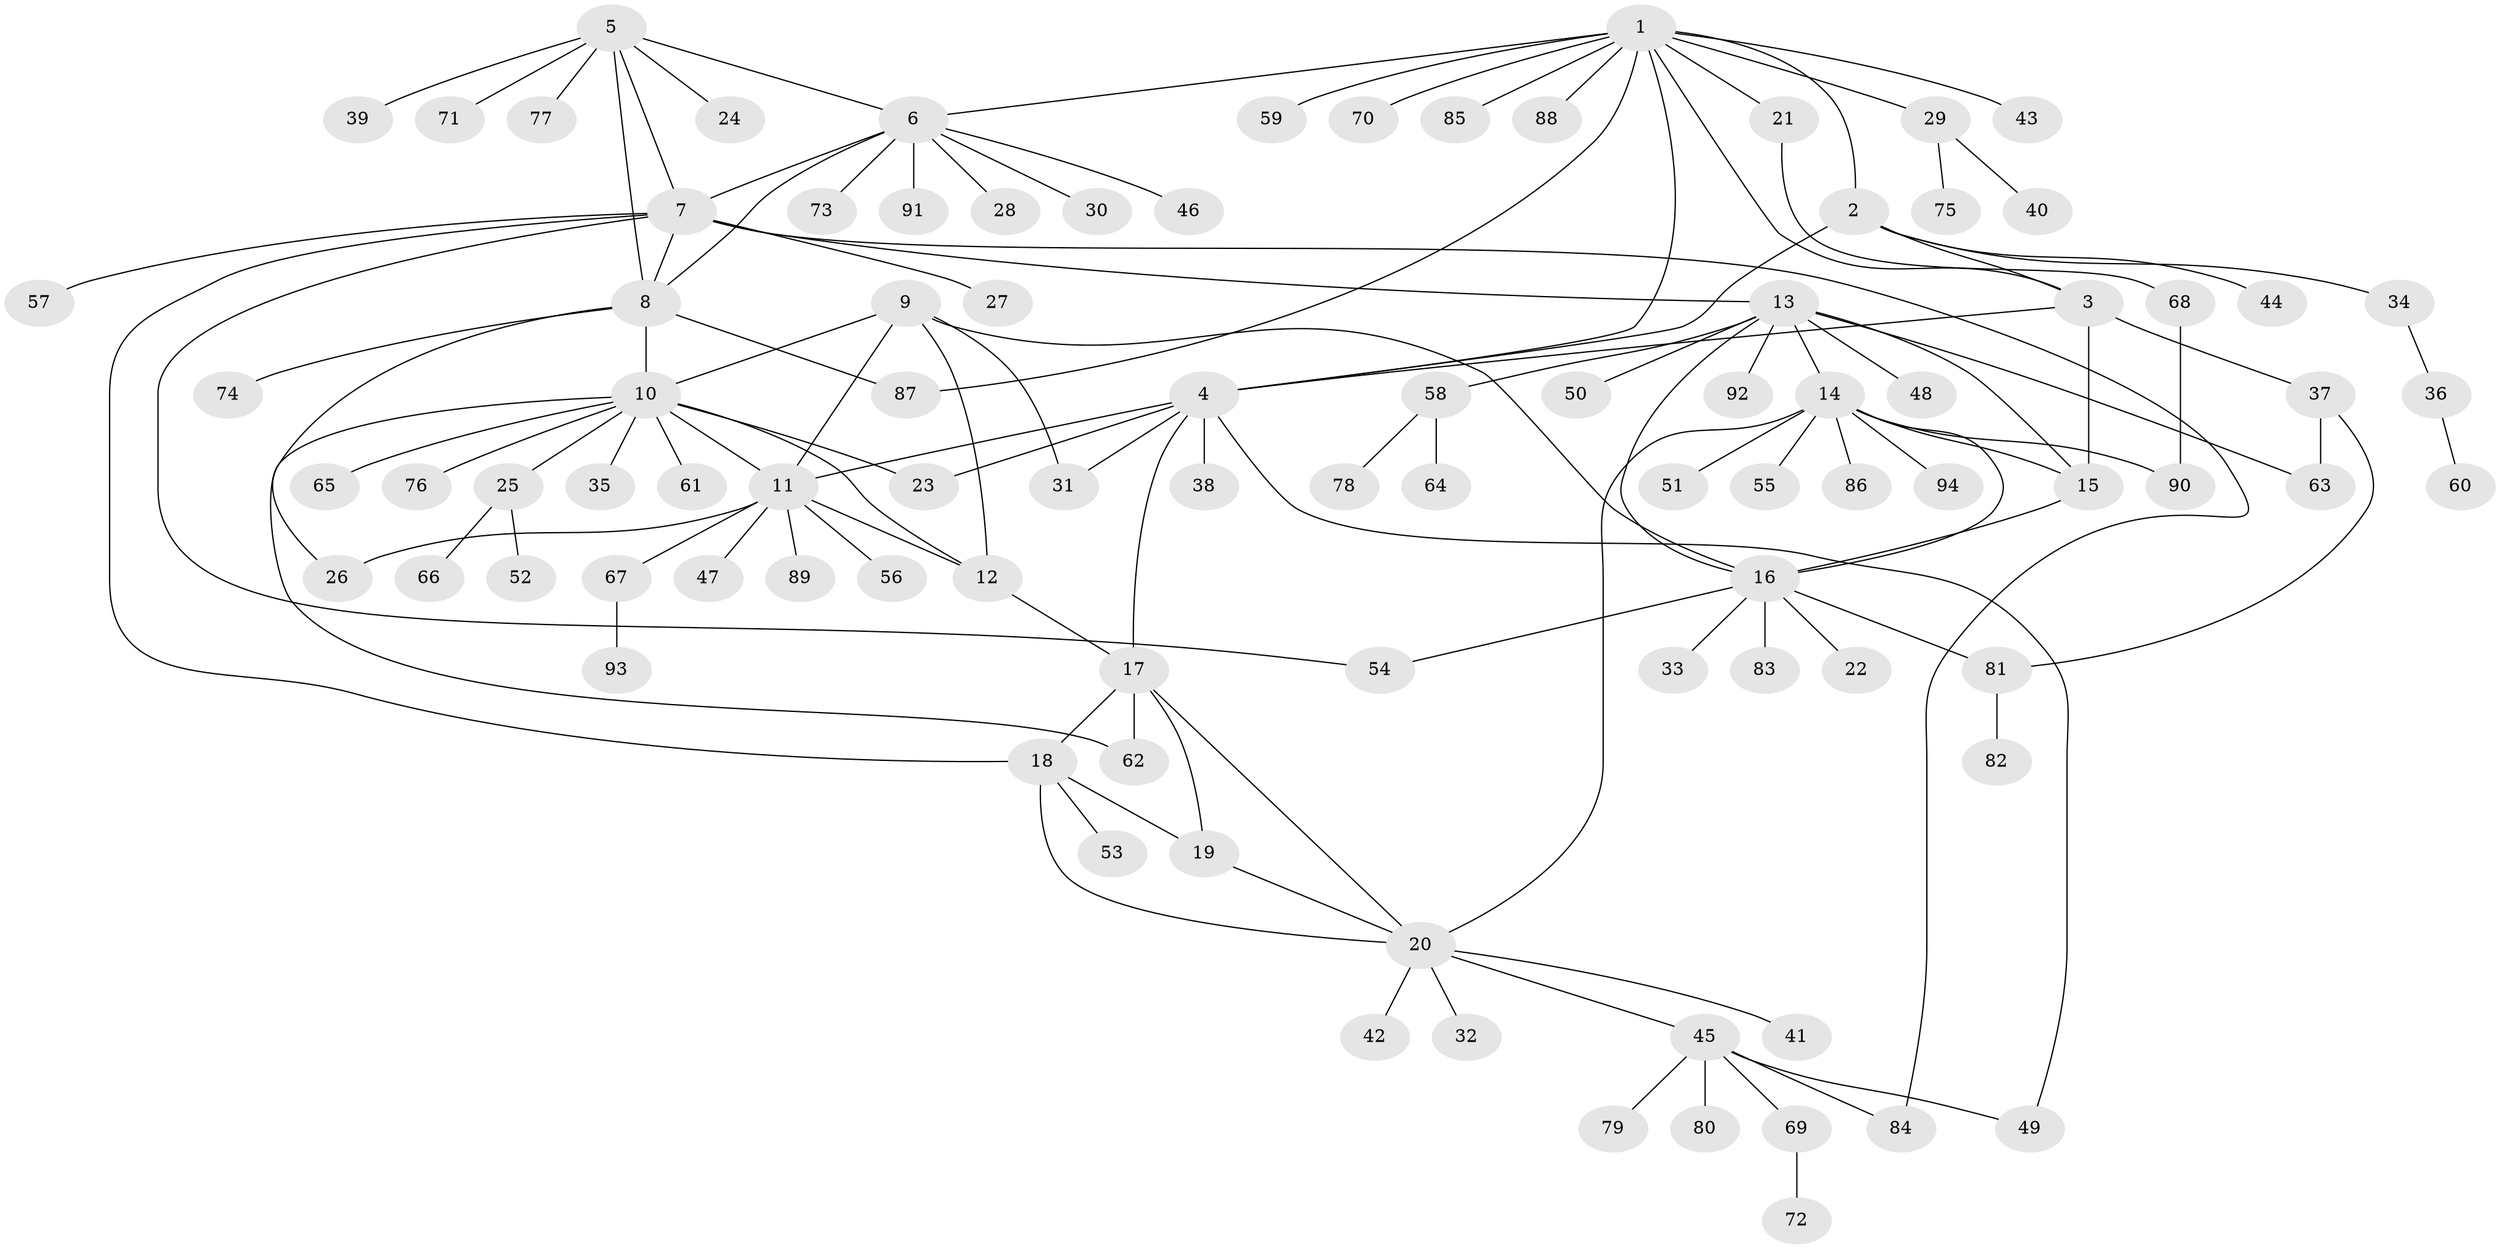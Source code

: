 // Generated by graph-tools (version 1.1) at 2025/37/03/09/25 02:37:18]
// undirected, 94 vertices, 125 edges
graph export_dot {
graph [start="1"]
  node [color=gray90,style=filled];
  1;
  2;
  3;
  4;
  5;
  6;
  7;
  8;
  9;
  10;
  11;
  12;
  13;
  14;
  15;
  16;
  17;
  18;
  19;
  20;
  21;
  22;
  23;
  24;
  25;
  26;
  27;
  28;
  29;
  30;
  31;
  32;
  33;
  34;
  35;
  36;
  37;
  38;
  39;
  40;
  41;
  42;
  43;
  44;
  45;
  46;
  47;
  48;
  49;
  50;
  51;
  52;
  53;
  54;
  55;
  56;
  57;
  58;
  59;
  60;
  61;
  62;
  63;
  64;
  65;
  66;
  67;
  68;
  69;
  70;
  71;
  72;
  73;
  74;
  75;
  76;
  77;
  78;
  79;
  80;
  81;
  82;
  83;
  84;
  85;
  86;
  87;
  88;
  89;
  90;
  91;
  92;
  93;
  94;
  1 -- 2;
  1 -- 3;
  1 -- 4;
  1 -- 6;
  1 -- 21;
  1 -- 29;
  1 -- 43;
  1 -- 59;
  1 -- 70;
  1 -- 85;
  1 -- 87;
  1 -- 88;
  2 -- 3;
  2 -- 4;
  2 -- 34;
  2 -- 44;
  3 -- 4;
  3 -- 15;
  3 -- 37;
  4 -- 11;
  4 -- 17;
  4 -- 23;
  4 -- 31;
  4 -- 38;
  4 -- 49;
  5 -- 6;
  5 -- 7;
  5 -- 8;
  5 -- 24;
  5 -- 39;
  5 -- 71;
  5 -- 77;
  6 -- 7;
  6 -- 8;
  6 -- 28;
  6 -- 30;
  6 -- 46;
  6 -- 73;
  6 -- 91;
  7 -- 8;
  7 -- 13;
  7 -- 18;
  7 -- 27;
  7 -- 54;
  7 -- 57;
  7 -- 84;
  8 -- 10;
  8 -- 26;
  8 -- 74;
  8 -- 87;
  9 -- 10;
  9 -- 11;
  9 -- 12;
  9 -- 16;
  9 -- 31;
  10 -- 11;
  10 -- 12;
  10 -- 23;
  10 -- 25;
  10 -- 35;
  10 -- 61;
  10 -- 62;
  10 -- 65;
  10 -- 76;
  11 -- 12;
  11 -- 26;
  11 -- 47;
  11 -- 56;
  11 -- 67;
  11 -- 89;
  12 -- 17;
  13 -- 14;
  13 -- 15;
  13 -- 16;
  13 -- 48;
  13 -- 50;
  13 -- 58;
  13 -- 63;
  13 -- 92;
  14 -- 15;
  14 -- 16;
  14 -- 20;
  14 -- 51;
  14 -- 55;
  14 -- 86;
  14 -- 90;
  14 -- 94;
  15 -- 16;
  16 -- 22;
  16 -- 33;
  16 -- 54;
  16 -- 81;
  16 -- 83;
  17 -- 18;
  17 -- 19;
  17 -- 20;
  17 -- 62;
  18 -- 19;
  18 -- 20;
  18 -- 53;
  19 -- 20;
  20 -- 32;
  20 -- 41;
  20 -- 42;
  20 -- 45;
  21 -- 68;
  25 -- 52;
  25 -- 66;
  29 -- 40;
  29 -- 75;
  34 -- 36;
  36 -- 60;
  37 -- 63;
  37 -- 81;
  45 -- 49;
  45 -- 69;
  45 -- 79;
  45 -- 80;
  45 -- 84;
  58 -- 64;
  58 -- 78;
  67 -- 93;
  68 -- 90;
  69 -- 72;
  81 -- 82;
}
